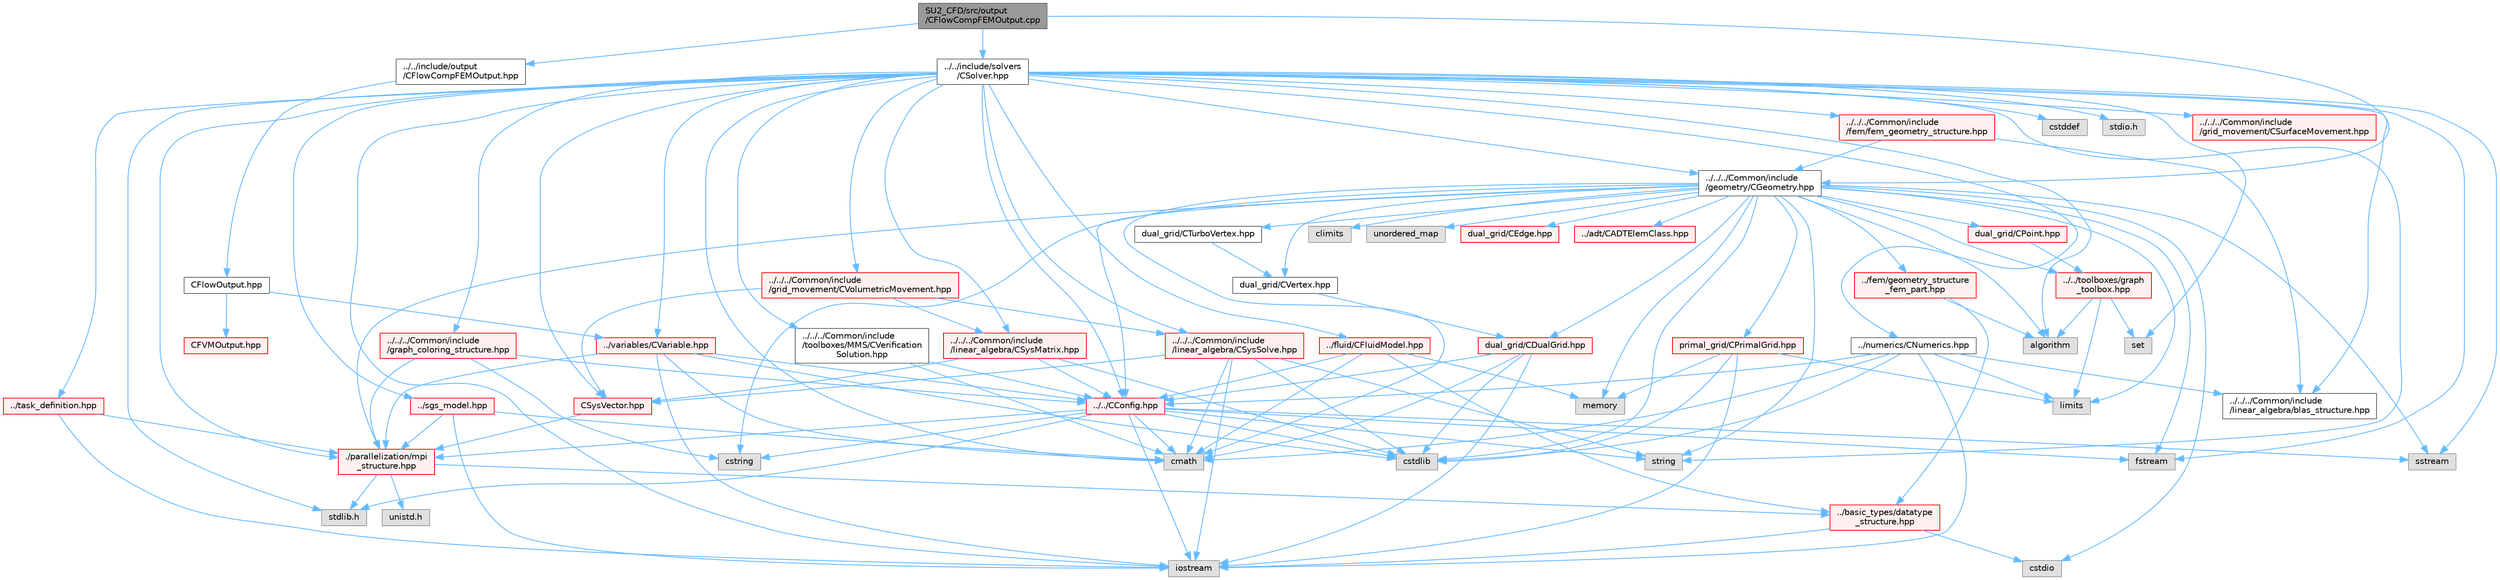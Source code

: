 digraph "SU2_CFD/src/output/CFlowCompFEMOutput.cpp"
{
 // LATEX_PDF_SIZE
  bgcolor="transparent";
  edge [fontname=Helvetica,fontsize=10,labelfontname=Helvetica,labelfontsize=10];
  node [fontname=Helvetica,fontsize=10,shape=box,height=0.2,width=0.4];
  Node1 [id="Node000001",label="SU2_CFD/src/output\l/CFlowCompFEMOutput.cpp",height=0.2,width=0.4,color="gray40", fillcolor="grey60", style="filled", fontcolor="black",tooltip="Main subroutines for compressible flow output."];
  Node1 -> Node2 [id="edge1_Node000001_Node000002",color="steelblue1",style="solid",tooltip=" "];
  Node2 [id="Node000002",label="../../include/output\l/CFlowCompFEMOutput.hpp",height=0.2,width=0.4,color="grey40", fillcolor="white", style="filled",URL="$CFlowCompFEMOutput_8hpp.html",tooltip="Headers of the compressible FEM flow output."];
  Node2 -> Node3 [id="edge2_Node000002_Node000003",color="steelblue1",style="solid",tooltip=" "];
  Node3 [id="Node000003",label="CFlowOutput.hpp",height=0.2,width=0.4,color="grey40", fillcolor="white", style="filled",URL="$CFlowOutput_8hpp.html",tooltip="Headers of the flow output."];
  Node3 -> Node4 [id="edge3_Node000003_Node000004",color="steelblue1",style="solid",tooltip=" "];
  Node4 [id="Node000004",label="CFVMOutput.hpp",height=0.2,width=0.4,color="red", fillcolor="#FFF0F0", style="filled",URL="$CFVMOutput_8hpp.html",tooltip="Headers of the Finite Volume Method output."];
  Node3 -> Node73 [id="edge4_Node000003_Node000073",color="steelblue1",style="solid",tooltip=" "];
  Node73 [id="Node000073",label="../variables/CVariable.hpp",height=0.2,width=0.4,color="red", fillcolor="#FFF0F0", style="filled",URL="$CVariable_8hpp.html",tooltip="Declaration and inlines of the parent class for defining problem variables, function definitions in f..."];
  Node73 -> Node29 [id="edge5_Node000073_Node000029",color="steelblue1",style="solid",tooltip=" "];
  Node29 [id="Node000029",label="./parallelization/mpi\l_structure.hpp",height=0.2,width=0.4,color="red", fillcolor="#FFF0F0", style="filled",URL="$mpi__structure_8hpp.html",tooltip="Headers of the mpi interface for generalized datatypes. The subroutines and functions are in the mpi_..."];
  Node29 -> Node30 [id="edge6_Node000029_Node000030",color="steelblue1",style="solid",tooltip=" "];
  Node30 [id="Node000030",label="stdlib.h",height=0.2,width=0.4,color="grey60", fillcolor="#E0E0E0", style="filled",tooltip=" "];
  Node29 -> Node18 [id="edge7_Node000029_Node000018",color="steelblue1",style="solid",tooltip=" "];
  Node18 [id="Node000018",label="../basic_types/datatype\l_structure.hpp",height=0.2,width=0.4,color="red", fillcolor="#FFF0F0", style="filled",URL="$datatype__structure_8hpp.html",tooltip="Headers for generalized datatypes, defines an interface for AD types."];
  Node18 -> Node14 [id="edge8_Node000018_Node000014",color="steelblue1",style="solid",tooltip=" "];
  Node14 [id="Node000014",label="iostream",height=0.2,width=0.4,color="grey60", fillcolor="#E0E0E0", style="filled",tooltip=" "];
  Node18 -> Node20 [id="edge9_Node000018_Node000020",color="steelblue1",style="solid",tooltip=" "];
  Node20 [id="Node000020",label="cstdio",height=0.2,width=0.4,color="grey60", fillcolor="#E0E0E0", style="filled",tooltip=" "];
  Node29 -> Node31 [id="edge10_Node000029_Node000031",color="steelblue1",style="solid",tooltip=" "];
  Node31 [id="Node000031",label="unistd.h",height=0.2,width=0.4,color="grey60", fillcolor="#E0E0E0", style="filled",tooltip=" "];
  Node73 -> Node7 [id="edge11_Node000073_Node000007",color="steelblue1",style="solid",tooltip=" "];
  Node7 [id="Node000007",label="cmath",height=0.2,width=0.4,color="grey60", fillcolor="#E0E0E0", style="filled",tooltip=" "];
  Node73 -> Node14 [id="edge12_Node000073_Node000014",color="steelblue1",style="solid",tooltip=" "];
  Node73 -> Node32 [id="edge13_Node000073_Node000032",color="steelblue1",style="solid",tooltip=" "];
  Node32 [id="Node000032",label="cstdlib",height=0.2,width=0.4,color="grey60", fillcolor="#E0E0E0", style="filled",tooltip=" "];
  Node73 -> Node44 [id="edge14_Node000073_Node000044",color="steelblue1",style="solid",tooltip=" "];
  Node44 [id="Node000044",label="../../CConfig.hpp",height=0.2,width=0.4,color="red", fillcolor="#FFF0F0", style="filled",URL="$CConfig_8hpp.html",tooltip="All the information about the definition of the physical problem. The subroutines and functions are i..."];
  Node44 -> Node29 [id="edge15_Node000044_Node000029",color="steelblue1",style="solid",tooltip=" "];
  Node44 -> Node14 [id="edge16_Node000044_Node000014",color="steelblue1",style="solid",tooltip=" "];
  Node44 -> Node32 [id="edge17_Node000044_Node000032",color="steelblue1",style="solid",tooltip=" "];
  Node44 -> Node6 [id="edge18_Node000044_Node000006",color="steelblue1",style="solid",tooltip=" "];
  Node6 [id="Node000006",label="fstream",height=0.2,width=0.4,color="grey60", fillcolor="#E0E0E0", style="filled",tooltip=" "];
  Node44 -> Node9 [id="edge19_Node000044_Node000009",color="steelblue1",style="solid",tooltip=" "];
  Node9 [id="Node000009",label="sstream",height=0.2,width=0.4,color="grey60", fillcolor="#E0E0E0", style="filled",tooltip=" "];
  Node44 -> Node16 [id="edge20_Node000044_Node000016",color="steelblue1",style="solid",tooltip=" "];
  Node16 [id="Node000016",label="string",height=0.2,width=0.4,color="grey60", fillcolor="#E0E0E0", style="filled",tooltip=" "];
  Node44 -> Node39 [id="edge21_Node000044_Node000039",color="steelblue1",style="solid",tooltip=" "];
  Node39 [id="Node000039",label="cstring",height=0.2,width=0.4,color="grey60", fillcolor="#E0E0E0", style="filled",tooltip=" "];
  Node44 -> Node30 [id="edge22_Node000044_Node000030",color="steelblue1",style="solid",tooltip=" "];
  Node44 -> Node7 [id="edge23_Node000044_Node000007",color="steelblue1",style="solid",tooltip=" "];
  Node1 -> Node38 [id="edge24_Node000001_Node000038",color="steelblue1",style="solid",tooltip=" "];
  Node38 [id="Node000038",label="../../../Common/include\l/geometry/CGeometry.hpp",height=0.2,width=0.4,color="grey40", fillcolor="white", style="filled",URL="$CGeometry_8hpp.html",tooltip="Headers of the main subroutines for creating the geometrical structure. The subroutines and functions..."];
  Node38 -> Node11 [id="edge25_Node000038_Node000011",color="steelblue1",style="solid",tooltip=" "];
  Node11 [id="Node000011",label="limits",height=0.2,width=0.4,color="grey60", fillcolor="#E0E0E0", style="filled",tooltip=" "];
  Node38 -> Node29 [id="edge26_Node000038_Node000029",color="steelblue1",style="solid",tooltip=" "];
  Node38 -> Node16 [id="edge27_Node000038_Node000016",color="steelblue1",style="solid",tooltip=" "];
  Node38 -> Node6 [id="edge28_Node000038_Node000006",color="steelblue1",style="solid",tooltip=" "];
  Node38 -> Node9 [id="edge29_Node000038_Node000009",color="steelblue1",style="solid",tooltip=" "];
  Node38 -> Node7 [id="edge30_Node000038_Node000007",color="steelblue1",style="solid",tooltip=" "];
  Node38 -> Node17 [id="edge31_Node000038_Node000017",color="steelblue1",style="solid",tooltip=" "];
  Node17 [id="Node000017",label="algorithm",height=0.2,width=0.4,color="grey60", fillcolor="#E0E0E0", style="filled",tooltip=" "];
  Node38 -> Node39 [id="edge32_Node000038_Node000039",color="steelblue1",style="solid",tooltip=" "];
  Node38 -> Node20 [id="edge33_Node000038_Node000020",color="steelblue1",style="solid",tooltip=" "];
  Node38 -> Node32 [id="edge34_Node000038_Node000032",color="steelblue1",style="solid",tooltip=" "];
  Node38 -> Node40 [id="edge35_Node000038_Node000040",color="steelblue1",style="solid",tooltip=" "];
  Node40 [id="Node000040",label="climits",height=0.2,width=0.4,color="grey60", fillcolor="#E0E0E0", style="filled",tooltip=" "];
  Node38 -> Node35 [id="edge36_Node000038_Node000035",color="steelblue1",style="solid",tooltip=" "];
  Node35 [id="Node000035",label="memory",height=0.2,width=0.4,color="grey60", fillcolor="#E0E0E0", style="filled",tooltip=" "];
  Node38 -> Node41 [id="edge37_Node000038_Node000041",color="steelblue1",style="solid",tooltip=" "];
  Node41 [id="Node000041",label="unordered_map",height=0.2,width=0.4,color="grey60", fillcolor="#E0E0E0", style="filled",tooltip=" "];
  Node38 -> Node42 [id="edge38_Node000038_Node000042",color="steelblue1",style="solid",tooltip=" "];
  Node42 [id="Node000042",label="primal_grid/CPrimalGrid.hpp",height=0.2,width=0.4,color="red", fillcolor="#FFF0F0", style="filled",URL="$CPrimalGrid_8hpp.html",tooltip="Headers of the main subroutines for storing the primal grid structure. The subroutines and functions ..."];
  Node42 -> Node14 [id="edge39_Node000042_Node000014",color="steelblue1",style="solid",tooltip=" "];
  Node42 -> Node11 [id="edge40_Node000042_Node000011",color="steelblue1",style="solid",tooltip=" "];
  Node42 -> Node32 [id="edge41_Node000042_Node000032",color="steelblue1",style="solid",tooltip=" "];
  Node42 -> Node35 [id="edge42_Node000042_Node000035",color="steelblue1",style="solid",tooltip=" "];
  Node38 -> Node43 [id="edge43_Node000038_Node000043",color="steelblue1",style="solid",tooltip=" "];
  Node43 [id="Node000043",label="dual_grid/CDualGrid.hpp",height=0.2,width=0.4,color="red", fillcolor="#FFF0F0", style="filled",URL="$CDualGrid_8hpp.html",tooltip="Headers of the main subroutines for doing the complete dual grid structure. The subroutines and funct..."];
  Node43 -> Node7 [id="edge44_Node000043_Node000007",color="steelblue1",style="solid",tooltip=" "];
  Node43 -> Node14 [id="edge45_Node000043_Node000014",color="steelblue1",style="solid",tooltip=" "];
  Node43 -> Node32 [id="edge46_Node000043_Node000032",color="steelblue1",style="solid",tooltip=" "];
  Node43 -> Node44 [id="edge47_Node000043_Node000044",color="steelblue1",style="solid",tooltip=" "];
  Node38 -> Node56 [id="edge48_Node000038_Node000056",color="steelblue1",style="solid",tooltip=" "];
  Node56 [id="Node000056",label="dual_grid/CPoint.hpp",height=0.2,width=0.4,color="red", fillcolor="#FFF0F0", style="filled",URL="$CPoint_8hpp.html",tooltip="Declaration of the point class that stores geometric and adjacency information for dual control volum..."];
  Node56 -> Node57 [id="edge49_Node000056_Node000057",color="steelblue1",style="solid",tooltip=" "];
  Node57 [id="Node000057",label="../../toolboxes/graph\l_toolbox.hpp",height=0.2,width=0.4,color="red", fillcolor="#FFF0F0", style="filled",URL="$graph__toolbox_8hpp.html",tooltip="Functions and classes to build/represent sparse graphs or sparse patterns."];
  Node57 -> Node58 [id="edge50_Node000057_Node000058",color="steelblue1",style="solid",tooltip=" "];
  Node58 [id="Node000058",label="set",height=0.2,width=0.4,color="grey60", fillcolor="#E0E0E0", style="filled",tooltip=" "];
  Node57 -> Node11 [id="edge51_Node000057_Node000011",color="steelblue1",style="solid",tooltip=" "];
  Node57 -> Node17 [id="edge52_Node000057_Node000017",color="steelblue1",style="solid",tooltip=" "];
  Node38 -> Node60 [id="edge53_Node000038_Node000060",color="steelblue1",style="solid",tooltip=" "];
  Node60 [id="Node000060",label="dual_grid/CEdge.hpp",height=0.2,width=0.4,color="red", fillcolor="#FFF0F0", style="filled",URL="$CEdge_8hpp.html",tooltip="Declaration of the edge class CEdge.cpp file."];
  Node38 -> Node61 [id="edge54_Node000038_Node000061",color="steelblue1",style="solid",tooltip=" "];
  Node61 [id="Node000061",label="dual_grid/CVertex.hpp",height=0.2,width=0.4,color="grey40", fillcolor="white", style="filled",URL="$CVertex_8hpp.html",tooltip="Headers of the main subroutines for doing the complete dual grid structure. The subroutines and funct..."];
  Node61 -> Node43 [id="edge55_Node000061_Node000043",color="steelblue1",style="solid",tooltip=" "];
  Node38 -> Node62 [id="edge56_Node000038_Node000062",color="steelblue1",style="solid",tooltip=" "];
  Node62 [id="Node000062",label="dual_grid/CTurboVertex.hpp",height=0.2,width=0.4,color="grey40", fillcolor="white", style="filled",URL="$CTurboVertex_8hpp.html",tooltip="Headers of the main subroutines for doing the complete dual grid structure. The subroutines and funct..."];
  Node62 -> Node61 [id="edge57_Node000062_Node000061",color="steelblue1",style="solid",tooltip=" "];
  Node38 -> Node44 [id="edge58_Node000038_Node000044",color="steelblue1",style="solid",tooltip=" "];
  Node38 -> Node63 [id="edge59_Node000038_Node000063",color="steelblue1",style="solid",tooltip=" "];
  Node63 [id="Node000063",label="../fem/geometry_structure\l_fem_part.hpp",height=0.2,width=0.4,color="red", fillcolor="#FFF0F0", style="filled",URL="$geometry__structure__fem__part_8hpp.html",tooltip="Helper classes for the Fluid FEM solver."];
  Node63 -> Node18 [id="edge60_Node000063_Node000018",color="steelblue1",style="solid",tooltip=" "];
  Node63 -> Node17 [id="edge61_Node000063_Node000017",color="steelblue1",style="solid",tooltip=" "];
  Node38 -> Node57 [id="edge62_Node000038_Node000057",color="steelblue1",style="solid",tooltip=" "];
  Node38 -> Node64 [id="edge63_Node000038_Node000064",color="steelblue1",style="solid",tooltip=" "];
  Node64 [id="Node000064",label="../adt/CADTElemClass.hpp",height=0.2,width=0.4,color="red", fillcolor="#FFF0F0", style="filled",URL="$CADTElemClass_8hpp.html",tooltip="Class for storing an ADT of (linear) elements in an arbitrary number of dimensions."];
  Node1 -> Node74 [id="edge64_Node000001_Node000074",color="steelblue1",style="solid",tooltip=" "];
  Node74 [id="Node000074",label="../../include/solvers\l/CSolver.hpp",height=0.2,width=0.4,color="grey40", fillcolor="white", style="filled",URL="$CSolver_8hpp.html",tooltip="Headers of the CSolver class which is inherited by all of the other solvers."];
  Node74 -> Node29 [id="edge65_Node000074_Node000029",color="steelblue1",style="solid",tooltip=" "];
  Node74 -> Node7 [id="edge66_Node000074_Node000007",color="steelblue1",style="solid",tooltip=" "];
  Node74 -> Node25 [id="edge67_Node000074_Node000025",color="steelblue1",style="solid",tooltip=" "];
  Node25 [id="Node000025",label="cstddef",height=0.2,width=0.4,color="grey60", fillcolor="#E0E0E0", style="filled",tooltip=" "];
  Node74 -> Node16 [id="edge68_Node000074_Node000016",color="steelblue1",style="solid",tooltip=" "];
  Node74 -> Node6 [id="edge69_Node000074_Node000006",color="steelblue1",style="solid",tooltip=" "];
  Node74 -> Node9 [id="edge70_Node000074_Node000009",color="steelblue1",style="solid",tooltip=" "];
  Node74 -> Node17 [id="edge71_Node000074_Node000017",color="steelblue1",style="solid",tooltip=" "];
  Node74 -> Node14 [id="edge72_Node000074_Node000014",color="steelblue1",style="solid",tooltip=" "];
  Node74 -> Node58 [id="edge73_Node000074_Node000058",color="steelblue1",style="solid",tooltip=" "];
  Node74 -> Node30 [id="edge74_Node000074_Node000030",color="steelblue1",style="solid",tooltip=" "];
  Node74 -> Node75 [id="edge75_Node000074_Node000075",color="steelblue1",style="solid",tooltip=" "];
  Node75 [id="Node000075",label="stdio.h",height=0.2,width=0.4,color="grey60", fillcolor="#E0E0E0", style="filled",tooltip=" "];
  Node74 -> Node68 [id="edge76_Node000074_Node000068",color="steelblue1",style="solid",tooltip=" "];
  Node68 [id="Node000068",label="../fluid/CFluidModel.hpp",height=0.2,width=0.4,color="red", fillcolor="#FFF0F0", style="filled",URL="$CFluidModel_8hpp.html",tooltip="Defines the main fluid model class for thermophysical properties."];
  Node68 -> Node7 [id="edge77_Node000068_Node000007",color="steelblue1",style="solid",tooltip=" "];
  Node68 -> Node35 [id="edge78_Node000068_Node000035",color="steelblue1",style="solid",tooltip=" "];
  Node68 -> Node44 [id="edge79_Node000068_Node000044",color="steelblue1",style="solid",tooltip=" "];
  Node68 -> Node18 [id="edge80_Node000068_Node000018",color="steelblue1",style="solid",tooltip=" "];
  Node74 -> Node76 [id="edge81_Node000074_Node000076",color="steelblue1",style="solid",tooltip=" "];
  Node76 [id="Node000076",label="../task_definition.hpp",height=0.2,width=0.4,color="red", fillcolor="#FFF0F0", style="filled",URL="$task__definition_8hpp.html",tooltip="Header of the task definition class for the SU2 solvers."];
  Node76 -> Node29 [id="edge82_Node000076_Node000029",color="steelblue1",style="solid",tooltip=" "];
  Node76 -> Node14 [id="edge83_Node000076_Node000014",color="steelblue1",style="solid",tooltip=" "];
  Node74 -> Node78 [id="edge84_Node000074_Node000078",color="steelblue1",style="solid",tooltip=" "];
  Node78 [id="Node000078",label="../numerics/CNumerics.hpp",height=0.2,width=0.4,color="grey40", fillcolor="white", style="filled",URL="$CNumerics_8hpp.html",tooltip="Declaration of the base numerics class, the implementation is in the CNumerics.cpp file."];
  Node78 -> Node7 [id="edge85_Node000078_Node000007",color="steelblue1",style="solid",tooltip=" "];
  Node78 -> Node14 [id="edge86_Node000078_Node000014",color="steelblue1",style="solid",tooltip=" "];
  Node78 -> Node11 [id="edge87_Node000078_Node000011",color="steelblue1",style="solid",tooltip=" "];
  Node78 -> Node32 [id="edge88_Node000078_Node000032",color="steelblue1",style="solid",tooltip=" "];
  Node78 -> Node44 [id="edge89_Node000078_Node000044",color="steelblue1",style="solid",tooltip=" "];
  Node78 -> Node79 [id="edge90_Node000078_Node000079",color="steelblue1",style="solid",tooltip=" "];
  Node79 [id="Node000079",label="../../../Common/include\l/linear_algebra/blas_structure.hpp",height=0.2,width=0.4,color="grey40", fillcolor="white", style="filled",URL="$blas__structure_8hpp.html",tooltip="Include files and headers of the functions for matrix and vector operations, which are typically foun..."];
  Node74 -> Node80 [id="edge91_Node000074_Node000080",color="steelblue1",style="solid",tooltip=" "];
  Node80 [id="Node000080",label="../sgs_model.hpp",height=0.2,width=0.4,color="red", fillcolor="#FFF0F0", style="filled",URL="$sgs__model_8hpp.html",tooltip="Headers of the LES subgrid scale models of the SU2 solvers."];
  Node80 -> Node29 [id="edge92_Node000080_Node000029",color="steelblue1",style="solid",tooltip=" "];
  Node80 -> Node14 [id="edge93_Node000080_Node000014",color="steelblue1",style="solid",tooltip=" "];
  Node80 -> Node7 [id="edge94_Node000080_Node000007",color="steelblue1",style="solid",tooltip=" "];
  Node74 -> Node82 [id="edge95_Node000074_Node000082",color="steelblue1",style="solid",tooltip=" "];
  Node82 [id="Node000082",label="../../../Common/include\l/fem/fem_geometry_structure.hpp",height=0.2,width=0.4,color="red", fillcolor="#FFF0F0", style="filled",URL="$fem__geometry__structure_8hpp.html",tooltip="Headers of the main subroutines for creating the geometrical structure for the FEM solver...."];
  Node82 -> Node38 [id="edge96_Node000082_Node000038",color="steelblue1",style="solid",tooltip=" "];
  Node82 -> Node79 [id="edge97_Node000082_Node000079",color="steelblue1",style="solid",tooltip=" "];
  Node74 -> Node38 [id="edge98_Node000074_Node000038",color="steelblue1",style="solid",tooltip=" "];
  Node74 -> Node44 [id="edge99_Node000074_Node000044",color="steelblue1",style="solid",tooltip=" "];
  Node74 -> Node85 [id="edge100_Node000074_Node000085",color="steelblue1",style="solid",tooltip=" "];
  Node85 [id="Node000085",label="../../../Common/include\l/linear_algebra/CSysMatrix.hpp",height=0.2,width=0.4,color="red", fillcolor="#FFF0F0", style="filled",URL="$CSysMatrix_8hpp.html",tooltip="Declaration of the block-sparse matrix class. The implemtation is in CSysMatrix.cpp."];
  Node85 -> Node44 [id="edge101_Node000085_Node000044",color="steelblue1",style="solid",tooltip=" "];
  Node85 -> Node86 [id="edge102_Node000085_Node000086",color="steelblue1",style="solid",tooltip=" "];
  Node86 [id="Node000086",label="CSysVector.hpp",height=0.2,width=0.4,color="red", fillcolor="#FFF0F0", style="filled",URL="$CSysVector_8hpp.html",tooltip="Declararion and inlines of the vector class used in the solution of large, distributed,..."];
  Node86 -> Node29 [id="edge103_Node000086_Node000029",color="steelblue1",style="solid",tooltip=" "];
  Node85 -> Node32 [id="edge104_Node000085_Node000032",color="steelblue1",style="solid",tooltip=" "];
  Node74 -> Node86 [id="edge105_Node000074_Node000086",color="steelblue1",style="solid",tooltip=" "];
  Node74 -> Node89 [id="edge106_Node000074_Node000089",color="steelblue1",style="solid",tooltip=" "];
  Node89 [id="Node000089",label="../../../Common/include\l/linear_algebra/CSysSolve.hpp",height=0.2,width=0.4,color="red", fillcolor="#FFF0F0", style="filled",URL="$CSysSolve_8hpp.html",tooltip="Headers for the classes related to linear solvers (CG, FGMRES, etc) The subroutines and functions are..."];
  Node89 -> Node7 [id="edge107_Node000089_Node000007",color="steelblue1",style="solid",tooltip=" "];
  Node89 -> Node14 [id="edge108_Node000089_Node000014",color="steelblue1",style="solid",tooltip=" "];
  Node89 -> Node32 [id="edge109_Node000089_Node000032",color="steelblue1",style="solid",tooltip=" "];
  Node89 -> Node16 [id="edge110_Node000089_Node000016",color="steelblue1",style="solid",tooltip=" "];
  Node89 -> Node86 [id="edge111_Node000089_Node000086",color="steelblue1",style="solid",tooltip=" "];
  Node74 -> Node90 [id="edge112_Node000074_Node000090",color="steelblue1",style="solid",tooltip=" "];
  Node90 [id="Node000090",label="../../../Common/include\l/grid_movement/CSurfaceMovement.hpp",height=0.2,width=0.4,color="red", fillcolor="#FFF0F0", style="filled",URL="$CSurfaceMovement_8hpp.html",tooltip="Headers of the CSurfaceMovement class."];
  Node74 -> Node94 [id="edge113_Node000074_Node000094",color="steelblue1",style="solid",tooltip=" "];
  Node94 [id="Node000094",label="../../../Common/include\l/grid_movement/CVolumetricMovement.hpp",height=0.2,width=0.4,color="red", fillcolor="#FFF0F0", style="filled",URL="$CVolumetricMovement_8hpp.html",tooltip="Headers of the CVolumetricMovement class."];
  Node94 -> Node85 [id="edge114_Node000094_Node000085",color="steelblue1",style="solid",tooltip=" "];
  Node94 -> Node86 [id="edge115_Node000094_Node000086",color="steelblue1",style="solid",tooltip=" "];
  Node94 -> Node89 [id="edge116_Node000094_Node000089",color="steelblue1",style="solid",tooltip=" "];
  Node74 -> Node79 [id="edge117_Node000074_Node000079",color="steelblue1",style="solid",tooltip=" "];
  Node74 -> Node95 [id="edge118_Node000074_Node000095",color="steelblue1",style="solid",tooltip=" "];
  Node95 [id="Node000095",label="../../../Common/include\l/graph_coloring_structure.hpp",height=0.2,width=0.4,color="red", fillcolor="#FFF0F0", style="filled",URL="$graph__coloring__structure_8hpp.html",tooltip="Include files and headers of the functions to carry out a coloring of a given graph...."];
  Node95 -> Node29 [id="edge119_Node000095_Node000029",color="steelblue1",style="solid",tooltip=" "];
  Node95 -> Node44 [id="edge120_Node000095_Node000044",color="steelblue1",style="solid",tooltip=" "];
  Node95 -> Node39 [id="edge121_Node000095_Node000039",color="steelblue1",style="solid",tooltip=" "];
  Node74 -> Node96 [id="edge122_Node000074_Node000096",color="steelblue1",style="solid",tooltip=" "];
  Node96 [id="Node000096",label="../../../Common/include\l/toolboxes/MMS/CVerification\lSolution.hpp",height=0.2,width=0.4,color="grey40", fillcolor="white", style="filled",URL="$CVerificationSolution_8hpp.html",tooltip="Header file for the base class CVerificationSolution. The implementations are in the CVerificationSol..."];
  Node96 -> Node7 [id="edge123_Node000096_Node000007",color="steelblue1",style="solid",tooltip=" "];
  Node96 -> Node44 [id="edge124_Node000096_Node000044",color="steelblue1",style="solid",tooltip=" "];
  Node74 -> Node73 [id="edge125_Node000074_Node000073",color="steelblue1",style="solid",tooltip=" "];
}
